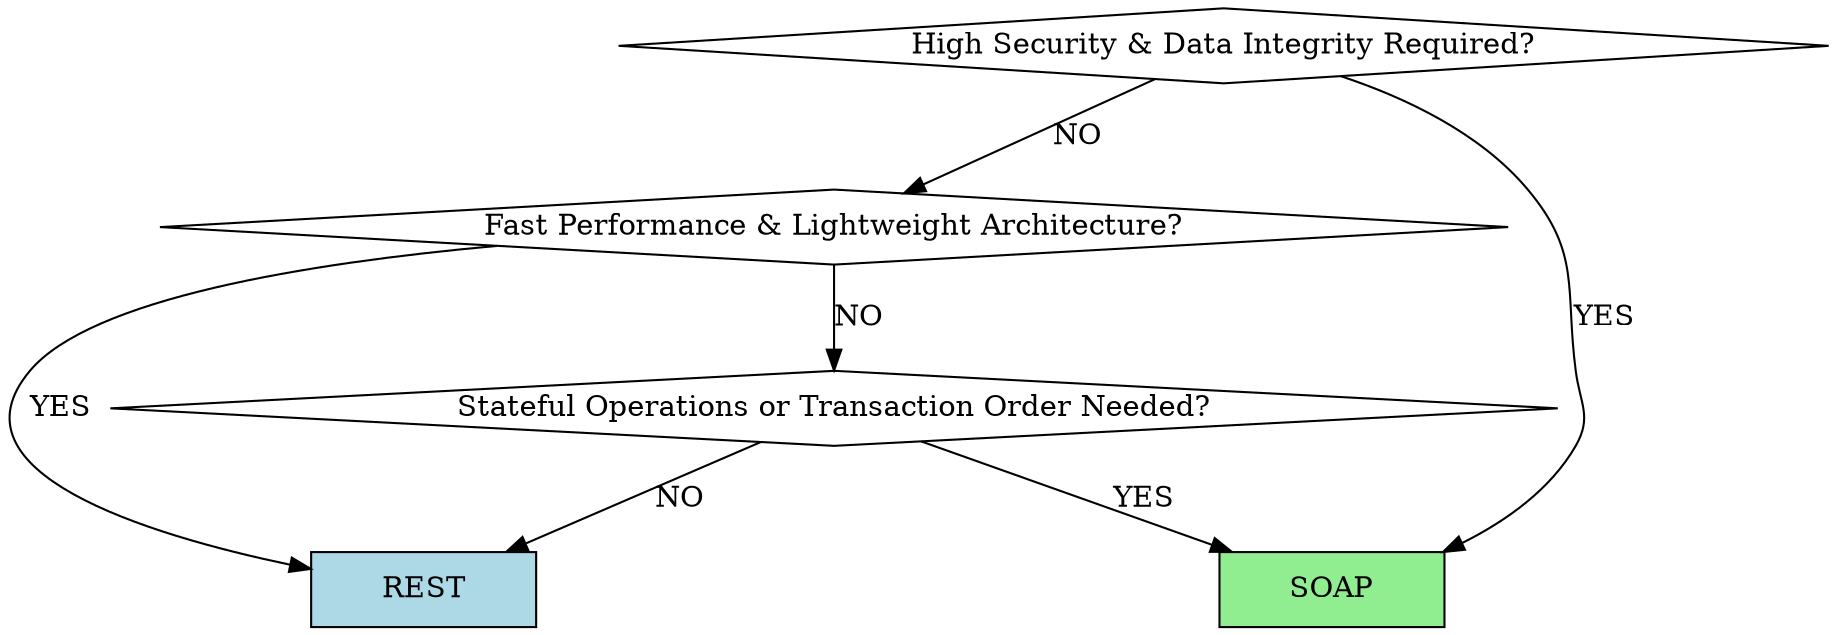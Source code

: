 digraph REST_vs_SOAP {
  rankdir=TB;
  node [shape=box, width=1.5, height=0.5]; 
  
  Start [label="High Security & Data Integrity Required?", shape=diamond];
  Performance [label="Fast Performance & Lightweight Architecture?", shape=diamond];
  Stateful [label="Stateful Operations or Transaction Order Needed?", shape=diamond];
  REST [label="REST", fillcolor="#ADD8E6", style=filled];
  SOAP [label="SOAP", fillcolor="#90EE90", style=filled];

  Start -> SOAP [label="YES"];
  Start -> Performance [label="NO"];
  Performance -> REST [label="YES"];
  Performance -> Stateful [label="NO"];
  Stateful -> SOAP [label="YES"];
  Stateful -> REST [label="NO"];
}
